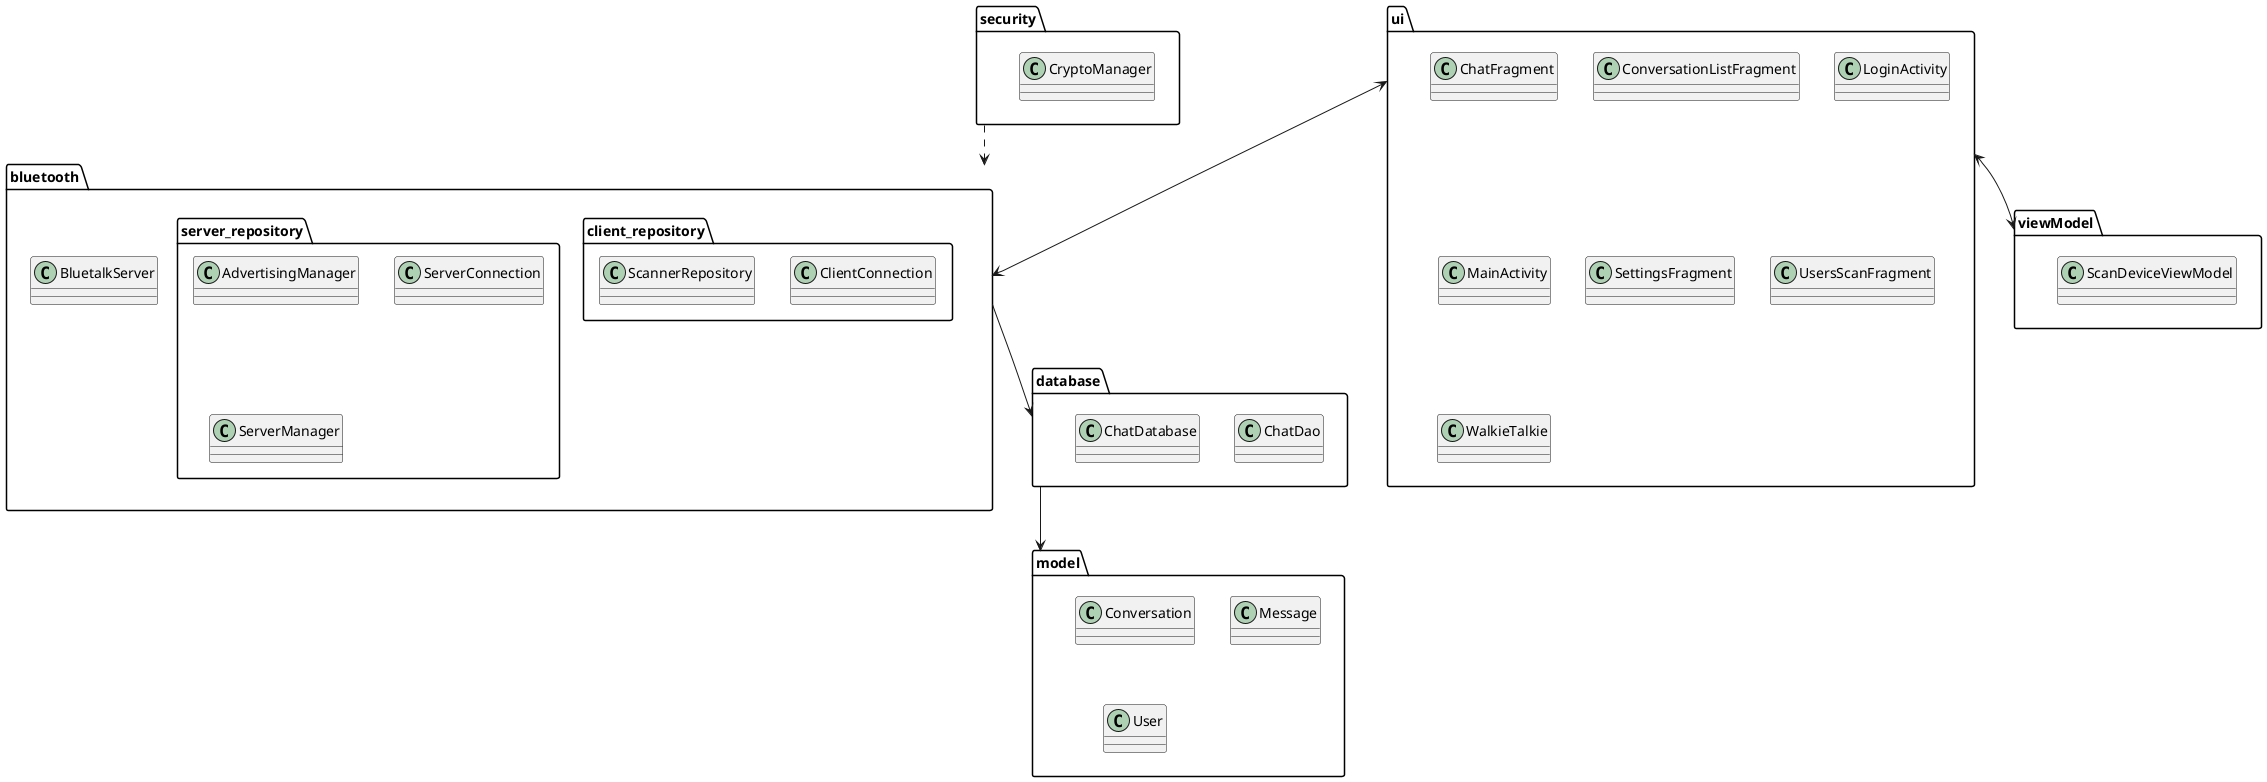 @startuml


package "bluetooth" {
    package "client_repository" {
        class ClientConnection
        class ScannerRepository
    }
    package "server_repository" {
        class AdvertisingManager
        class ServerConnection
        class ServerManager
    }
    class BluetalkServer
}

package "database" {
    class ChatDao
    class ChatDatabase
}

package "model" {
    class Conversation
    class Message
    class User
}

package "security" {
    class CryptoManager
}

package "ui" {
    class ChatFragment
    class ConversationListFragment
    class LoginActivity
    class MainActivity
    class SettingsFragment
    class UsersScanFragment
    class WalkieTalkie
}

package "viewModel" {
    class ScanDeviceViewModel
}

' Define relationships

"bluetooth"-->"database"
database --> model
security ..> bluetooth
ui <--> viewModel
ui <--> "bluetooth"


@enduml
